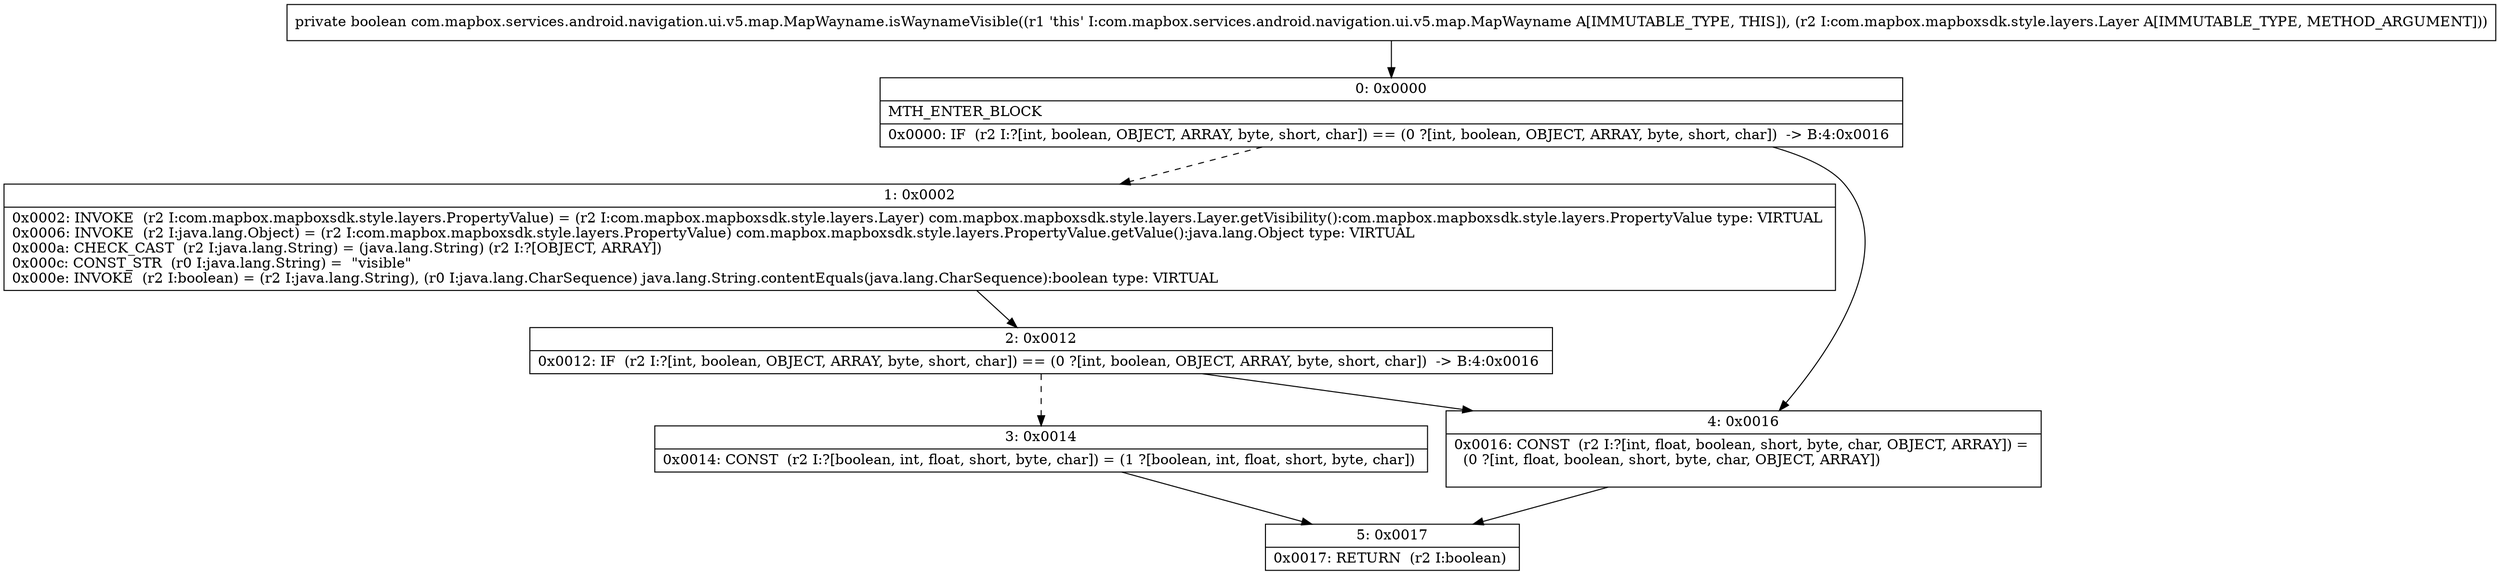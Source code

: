 digraph "CFG forcom.mapbox.services.android.navigation.ui.v5.map.MapWayname.isWaynameVisible(Lcom\/mapbox\/mapboxsdk\/style\/layers\/Layer;)Z" {
Node_0 [shape=record,label="{0\:\ 0x0000|MTH_ENTER_BLOCK\l|0x0000: IF  (r2 I:?[int, boolean, OBJECT, ARRAY, byte, short, char]) == (0 ?[int, boolean, OBJECT, ARRAY, byte, short, char])  \-\> B:4:0x0016 \l}"];
Node_1 [shape=record,label="{1\:\ 0x0002|0x0002: INVOKE  (r2 I:com.mapbox.mapboxsdk.style.layers.PropertyValue) = (r2 I:com.mapbox.mapboxsdk.style.layers.Layer) com.mapbox.mapboxsdk.style.layers.Layer.getVisibility():com.mapbox.mapboxsdk.style.layers.PropertyValue type: VIRTUAL \l0x0006: INVOKE  (r2 I:java.lang.Object) = (r2 I:com.mapbox.mapboxsdk.style.layers.PropertyValue) com.mapbox.mapboxsdk.style.layers.PropertyValue.getValue():java.lang.Object type: VIRTUAL \l0x000a: CHECK_CAST  (r2 I:java.lang.String) = (java.lang.String) (r2 I:?[OBJECT, ARRAY]) \l0x000c: CONST_STR  (r0 I:java.lang.String) =  \"visible\" \l0x000e: INVOKE  (r2 I:boolean) = (r2 I:java.lang.String), (r0 I:java.lang.CharSequence) java.lang.String.contentEquals(java.lang.CharSequence):boolean type: VIRTUAL \l}"];
Node_2 [shape=record,label="{2\:\ 0x0012|0x0012: IF  (r2 I:?[int, boolean, OBJECT, ARRAY, byte, short, char]) == (0 ?[int, boolean, OBJECT, ARRAY, byte, short, char])  \-\> B:4:0x0016 \l}"];
Node_3 [shape=record,label="{3\:\ 0x0014|0x0014: CONST  (r2 I:?[boolean, int, float, short, byte, char]) = (1 ?[boolean, int, float, short, byte, char]) \l}"];
Node_4 [shape=record,label="{4\:\ 0x0016|0x0016: CONST  (r2 I:?[int, float, boolean, short, byte, char, OBJECT, ARRAY]) = \l  (0 ?[int, float, boolean, short, byte, char, OBJECT, ARRAY])\l \l}"];
Node_5 [shape=record,label="{5\:\ 0x0017|0x0017: RETURN  (r2 I:boolean) \l}"];
MethodNode[shape=record,label="{private boolean com.mapbox.services.android.navigation.ui.v5.map.MapWayname.isWaynameVisible((r1 'this' I:com.mapbox.services.android.navigation.ui.v5.map.MapWayname A[IMMUTABLE_TYPE, THIS]), (r2 I:com.mapbox.mapboxsdk.style.layers.Layer A[IMMUTABLE_TYPE, METHOD_ARGUMENT])) }"];
MethodNode -> Node_0;
Node_0 -> Node_1[style=dashed];
Node_0 -> Node_4;
Node_1 -> Node_2;
Node_2 -> Node_3[style=dashed];
Node_2 -> Node_4;
Node_3 -> Node_5;
Node_4 -> Node_5;
}

